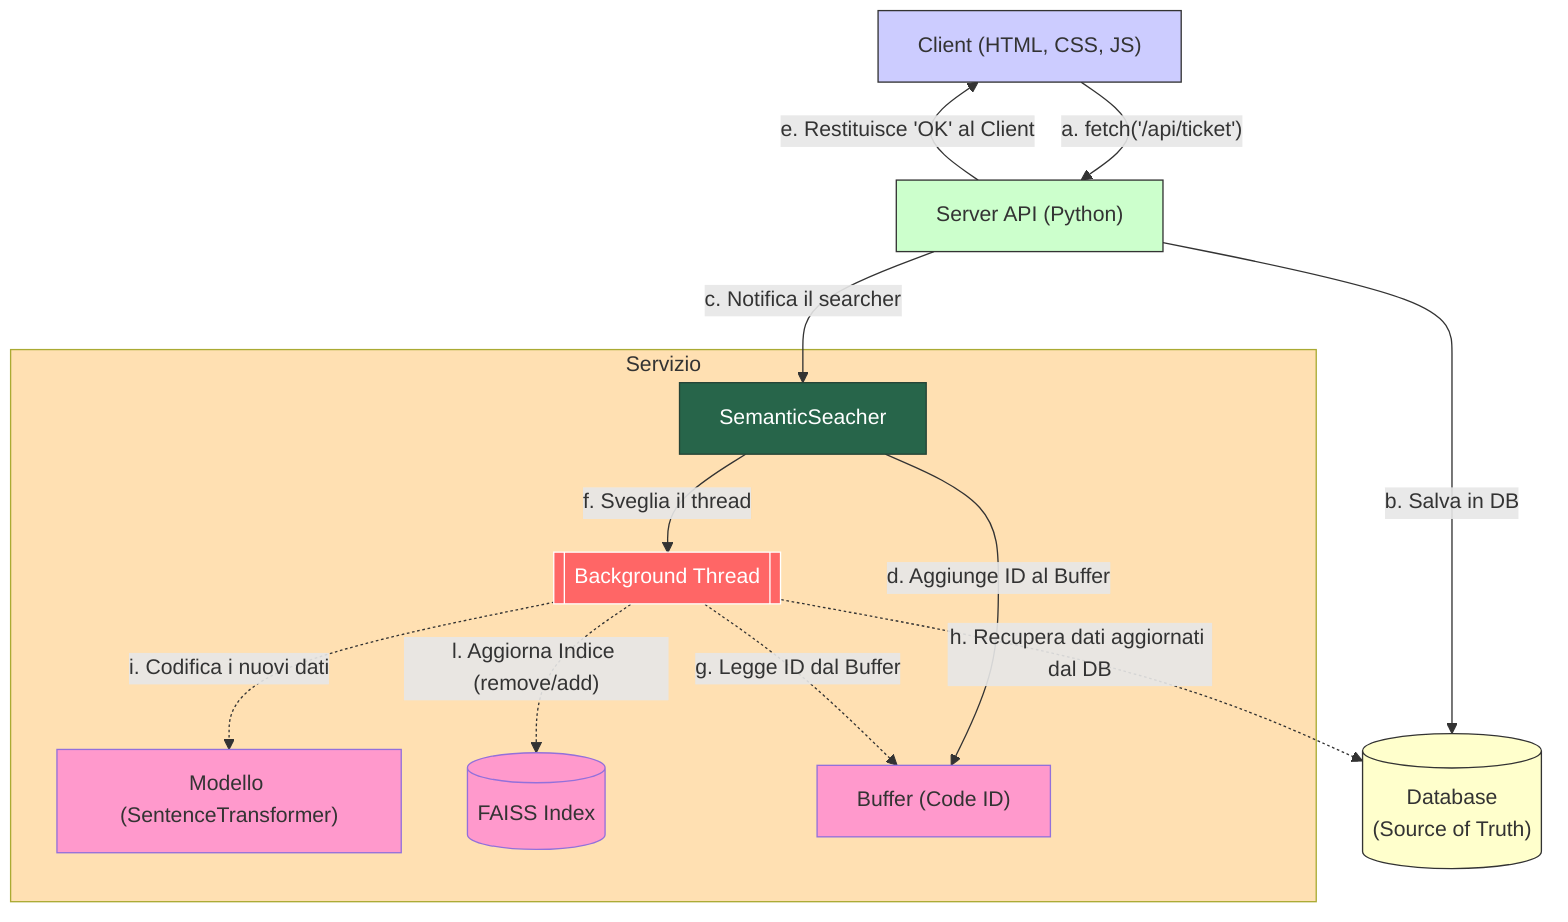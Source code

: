 ---
config:
  layout: dagre
---
flowchart TB
 subgraph Servizio["Servizio"]
        Searcher["SemanticSeacher"]
        Model["Modello (SentenceTransformer)"]
        Index[("FAISS Index")]
        Queues["Buffer (Code ID)"]
        BG_Thread["Background Thread"]
  end
    Client["Client (HTML, CSS, JS)"] -- "a. fetch('/api/ticket')" --> API["Server API (Python)"]
    
    API -- "b. Salva in DB" --> DB[("Database 
    (Source of Truth)")]
    API -- "c. Notifica il searcher" --> Searcher
    Searcher -- "d. Aggiunge ID al Buffer" --> Queues
    API -- "e. Restituisce 'OK' al Client" --> Client
    Searcher -- "f. Sveglia il thread" --> BG_Thread
    
    BG_Thread@{ shape: subproc}
    BG_Thread -. "g. Legge ID dal Buffer" .-> Queues
    BG_Thread -. "h. Recupera dati aggiornati dal DB" .-> DB
    BG_Thread -. "i. Codifica i nuovi dati" .-> Model
    BG_Thread -. "l. Aggiorna Indice (remove/add)" .-> Index
    

     Searcher:::Pine
    classDef Pine stroke-width:1px, stroke-dasharray:none, stroke:#254336, fill:#27654A, color:#FFFFFF
    style Model fill:#f9c
    style Index fill:#f9c
    style Queues fill:#f9c
    style BG_Thread fill:#f66,stroke:#fff,color:#fff
    style Client fill:#ccf,stroke:#333
    style API fill:#cfc,stroke:#333
    style DB fill:#ffc,stroke:#333
    style Servizio fill:#FFE0B2